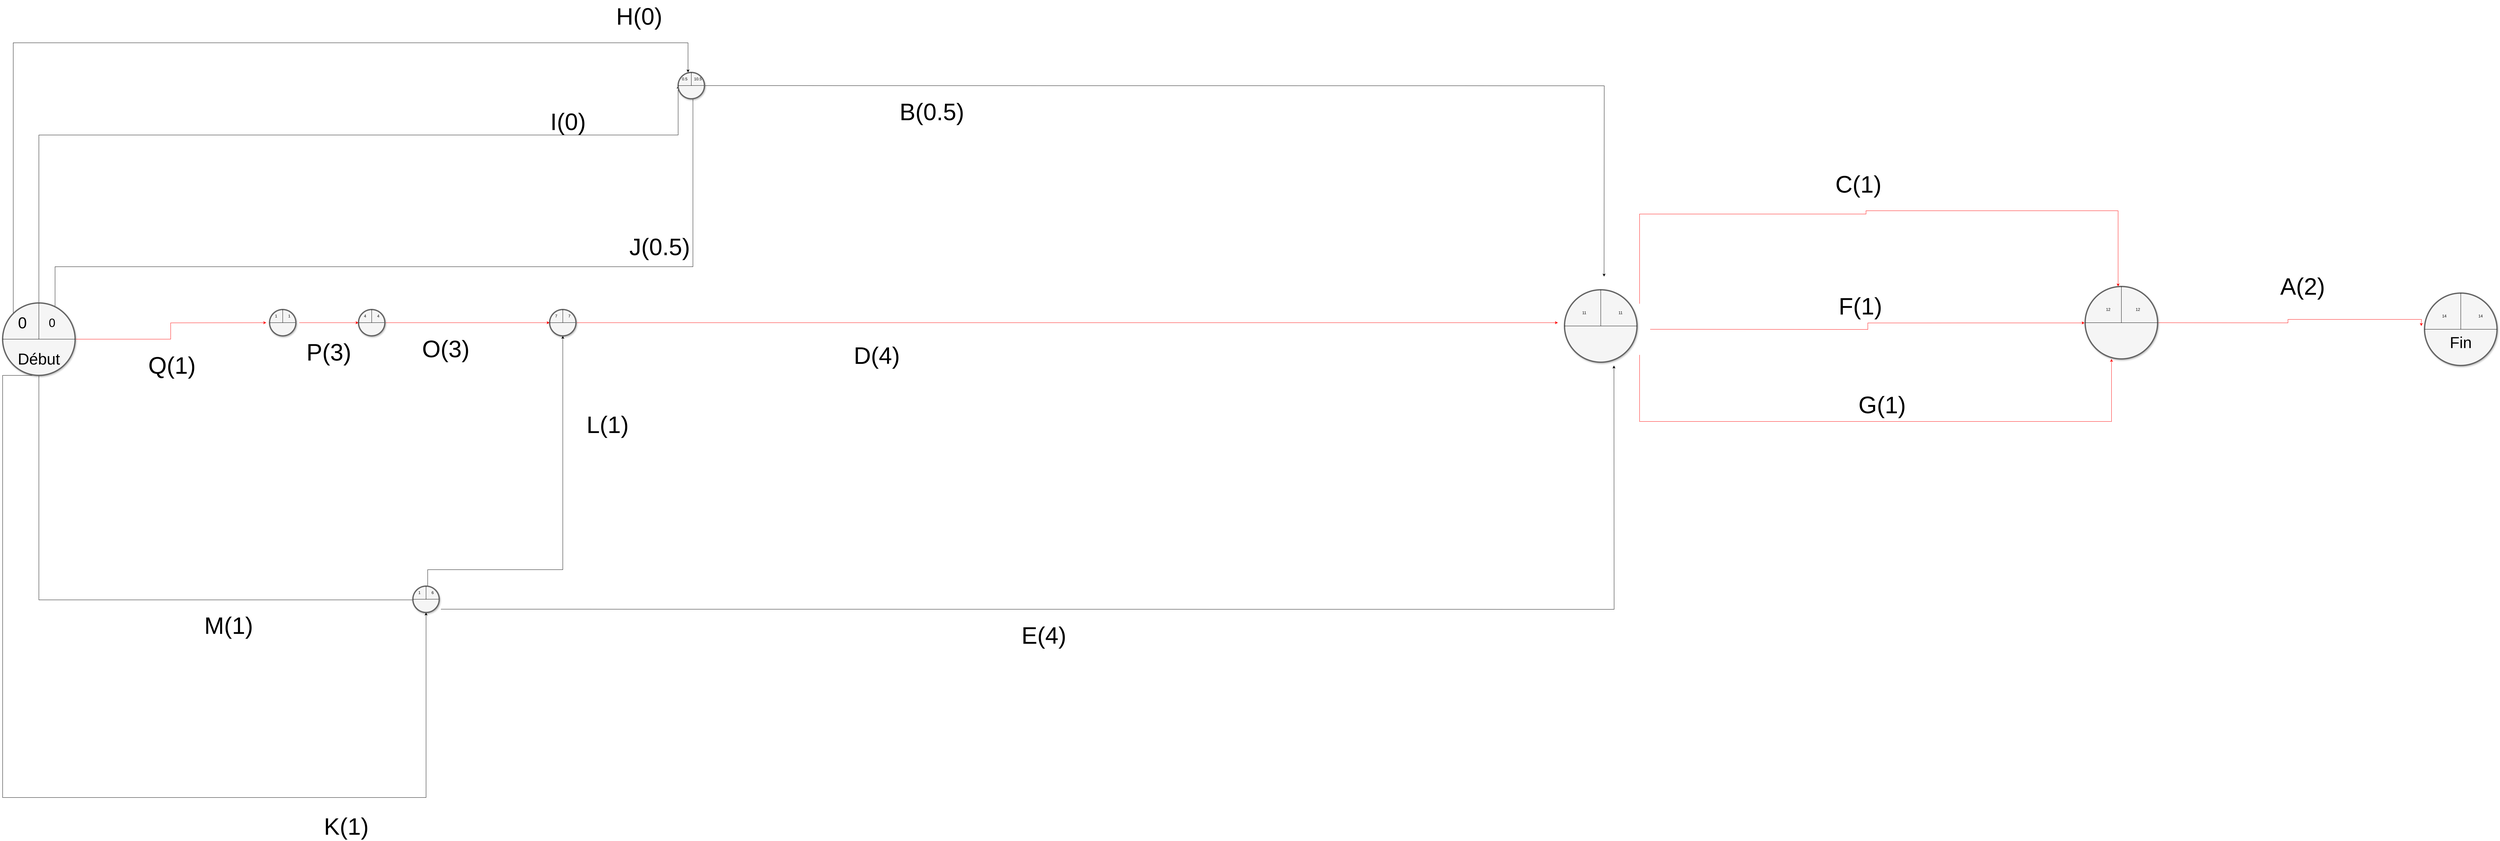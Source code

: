 <mxfile version="14.1.2" type="github">
  <diagram name="Page-1" id="ff44883e-f642-bcb2-894b-16b3d25a3f0b">
    <mxGraphModel dx="19845" dy="9714" grid="1" gridSize="10" guides="1" tooltips="1" connect="1" arrows="1" fold="1" page="1" pageScale="1.5" pageWidth="1169" pageHeight="826" background="#ffffff" math="0" shadow="0">
      <root>
        <mxCell id="0" style=";html=1;" />
        <mxCell id="1" style=";html=1;" parent="0" />
        <mxCell id="fDdPahN6LcoKJZE56jx9-70" style="edgeStyle=orthogonalEdgeStyle;rounded=0;orthogonalLoop=1;jettySize=auto;html=1;exitX=1;exitY=0.5;exitDx=0;exitDy=0;entryX=-0.007;entryY=0.503;entryDx=0;entryDy=0;entryPerimeter=0;strokeColor=#FF0000;" edge="1" parent="1" target="fDdPahN6LcoKJZE56jx9-128">
          <mxGeometry relative="1" as="geometry">
            <mxPoint x="2600" y="420.0" as="sourcePoint" />
            <mxPoint x="3900" y="424" as="targetPoint" />
          </mxGeometry>
        </mxCell>
        <mxCell id="fDdPahN6LcoKJZE56jx9-73" style="edgeStyle=orthogonalEdgeStyle;rounded=0;orthogonalLoop=1;jettySize=auto;html=1;exitX=1;exitY=1;exitDx=0;exitDy=0;entryX=0.409;entryY=1;entryDx=0;entryDy=0;entryPerimeter=0;strokeColor=#FF0000;" edge="1" parent="1">
          <mxGeometry relative="1" as="geometry">
            <mxPoint x="2567.782" y="497.782" as="sourcePoint" />
            <mxPoint x="3999.98" y="510" as="targetPoint" />
            <Array as="points">
              <mxPoint x="2568" y="700" />
              <mxPoint x="4000" y="700" />
            </Array>
          </mxGeometry>
        </mxCell>
        <mxCell id="fDdPahN6LcoKJZE56jx9-74" style="edgeStyle=orthogonalEdgeStyle;rounded=0;orthogonalLoop=1;jettySize=auto;html=1;exitX=1;exitY=0;exitDx=0;exitDy=0;entryX=0.5;entryY=0;entryDx=0;entryDy=0;strokeColor=#FF0000;" edge="1" parent="1">
          <mxGeometry relative="1" as="geometry">
            <mxPoint x="2567.782" y="342.218" as="sourcePoint" />
            <mxPoint x="4020" y="290.0" as="targetPoint" />
            <Array as="points">
              <mxPoint x="2568" y="70" />
              <mxPoint x="3255" y="70" />
              <mxPoint x="3255" y="60" />
              <mxPoint x="4020" y="60" />
            </Array>
          </mxGeometry>
        </mxCell>
        <object label="" id="bCoGWlUz9lbHnmUnVM0s-93">
          <mxCell style="edgeStyle=orthogonalEdgeStyle;rounded=0;orthogonalLoop=1;jettySize=auto;html=1;exitX=1;exitY=0.5;exitDx=0;exitDy=0;" parent="1" edge="1">
            <mxGeometry relative="1" as="geometry">
              <mxPoint x="2460" y="260" as="targetPoint" />
              <mxPoint x="-270" y="-320" as="sourcePoint" />
            </mxGeometry>
          </mxCell>
        </object>
        <mxCell id="bCoGWlUz9lbHnmUnVM0s-97" style="edgeStyle=orthogonalEdgeStyle;rounded=0;orthogonalLoop=1;jettySize=auto;html=1;exitX=1;exitY=0.5;exitDx=0;exitDy=0;entryX=0.5;entryY=1;entryDx=0;entryDy=0;" parent="1" edge="1">
          <mxGeometry relative="1" as="geometry">
            <mxPoint x="2490" y="530" as="targetPoint" />
            <mxPoint x="-1070.0" y="1270" as="sourcePoint" />
          </mxGeometry>
        </mxCell>
        <mxCell id="bCoGWlUz9lbHnmUnVM0s-102" style="edgeStyle=orthogonalEdgeStyle;rounded=0;orthogonalLoop=1;jettySize=auto;html=1;entryX=0.5;entryY=0;entryDx=0;entryDy=0;exitX=0;exitY=0;exitDx=0;exitDy=0;" parent="1" source="fDdPahN6LcoKJZE56jx9-37" edge="1">
          <mxGeometry relative="1" as="geometry">
            <mxPoint x="-2380" y="-390" as="sourcePoint" />
            <mxPoint x="-320" y="-360" as="targetPoint" />
            <Array as="points">
              <mxPoint x="-2368" y="-450" />
              <mxPoint x="-320" y="-450" />
            </Array>
          </mxGeometry>
        </mxCell>
        <mxCell id="bCoGWlUz9lbHnmUnVM0s-103" style="edgeStyle=orthogonalEdgeStyle;rounded=0;orthogonalLoop=1;jettySize=auto;html=1;entryX=0;entryY=0.5;entryDx=0;entryDy=0;exitX=0.5;exitY=0;exitDx=0;exitDy=0;" parent="1" source="fDdPahN6LcoKJZE56jx9-37" edge="1">
          <mxGeometry relative="1" as="geometry">
            <mxPoint x="-2370" y="-320" as="sourcePoint" />
            <mxPoint x="-350" y="-320" as="targetPoint" />
            <Array as="points">
              <mxPoint x="-2290" y="-170" />
              <mxPoint x="-350" y="-170" />
            </Array>
          </mxGeometry>
        </mxCell>
        <mxCell id="bCoGWlUz9lbHnmUnVM0s-104" style="edgeStyle=orthogonalEdgeStyle;rounded=0;orthogonalLoop=1;jettySize=auto;html=1;exitX=0.723;exitY=0.095;exitDx=0;exitDy=0;entryX=0.5;entryY=1;entryDx=0;entryDy=0;exitPerimeter=0;" parent="1" source="fDdPahN6LcoKJZE56jx9-37" edge="1">
          <mxGeometry relative="1" as="geometry">
            <mxPoint x="-595.07" y="-190" as="sourcePoint" />
            <mxPoint x="-305.07" y="-290" as="targetPoint" />
            <Array as="points">
              <mxPoint x="-2241" y="230" />
              <mxPoint x="-305" y="230" />
            </Array>
          </mxGeometry>
        </mxCell>
        <mxCell id="bCoGWlUz9lbHnmUnVM0s-114" style="edgeStyle=orthogonalEdgeStyle;rounded=0;orthogonalLoop=1;jettySize=auto;html=1;exitX=1;exitY=0.5;exitDx=0;exitDy=0;strokeColor=#FF0000;" parent="1" edge="1">
          <mxGeometry relative="1" as="geometry">
            <mxPoint x="2320" y="400" as="targetPoint" />
            <mxPoint x="-660" y="400.0" as="sourcePoint" />
          </mxGeometry>
        </mxCell>
        <mxCell id="bCoGWlUz9lbHnmUnVM0s-117" style="edgeStyle=orthogonalEdgeStyle;rounded=0;orthogonalLoop=1;jettySize=auto;html=1;exitX=1;exitY=0.5;exitDx=0;exitDy=0;entryX=0;entryY=0.5;entryDx=0;entryDy=0;strokeColor=#FF0000;" parent="1" edge="1">
          <mxGeometry relative="1" as="geometry">
            <mxPoint x="-1500" y="400.0" as="sourcePoint" />
            <mxPoint x="-1320" y="400.0" as="targetPoint" />
          </mxGeometry>
        </mxCell>
        <mxCell id="bCoGWlUz9lbHnmUnVM0s-120" style="edgeStyle=orthogonalEdgeStyle;rounded=0;orthogonalLoop=1;jettySize=auto;html=1;exitX=1;exitY=0.5;exitDx=0;exitDy=0;entryX=0;entryY=0.5;entryDx=0;entryDy=0;strokeColor=#FF0000;" parent="1" source="fDdPahN6LcoKJZE56jx9-111" edge="1">
          <mxGeometry relative="1" as="geometry">
            <mxPoint x="-980.0" y="400.0" as="sourcePoint" />
            <mxPoint x="-740" y="400.0" as="targetPoint" />
          </mxGeometry>
        </mxCell>
        <mxCell id="bCoGWlUz9lbHnmUnVM0s-116" style="edgeStyle=orthogonalEdgeStyle;rounded=0;orthogonalLoop=1;jettySize=auto;html=1;exitX=0.5;exitY=0;exitDx=0;exitDy=0;entryX=0.5;entryY=1;entryDx=0;entryDy=0;" parent="1" edge="1">
          <mxGeometry relative="1" as="geometry">
            <mxPoint x="-1110" y="1230" as="sourcePoint" />
            <mxPoint x="-700" y="440.0" as="targetPoint" />
            <Array as="points">
              <mxPoint x="-1110" y="1150" />
              <mxPoint x="-700" y="1150" />
            </Array>
          </mxGeometry>
        </mxCell>
        <mxCell id="fDdPahN6LcoKJZE56jx9-76" style="edgeStyle=orthogonalEdgeStyle;rounded=0;orthogonalLoop=1;jettySize=auto;html=1;exitX=1;exitY=0.5;exitDx=0;exitDy=0;strokeColor=#FF0000;" edge="1" parent="1">
          <mxGeometry relative="1" as="geometry">
            <mxPoint x="4130.0" y="400.0" as="sourcePoint" />
            <mxPoint x="4940" y="410" as="targetPoint" />
          </mxGeometry>
        </mxCell>
        <mxCell id="fDdPahN6LcoKJZE56jx9-3" value="&lt;font style=&quot;font-size: 48px&quot;&gt;&lt;br&gt;&lt;/font&gt;" style="text;html=1;strokeColor=none;fillColor=none;align=center;verticalAlign=middle;whiteSpace=wrap;rounded=0;" vertex="1" parent="1">
          <mxGeometry x="-330" y="470" width="410" height="20" as="geometry" />
        </mxCell>
        <mxCell id="fDdPahN6LcoKJZE56jx9-12" value="&lt;font style=&quot;font-size: 72px&quot;&gt;A(2)&lt;/font&gt;" style="text;html=1;strokeColor=none;fillColor=none;align=center;verticalAlign=middle;whiteSpace=wrap;rounded=0;" vertex="1" parent="1">
          <mxGeometry x="4560" y="280" width="40" height="20" as="geometry" />
        </mxCell>
        <mxCell id="fDdPahN6LcoKJZE56jx9-13" value="&lt;font style=&quot;font-size: 72px&quot;&gt;D(4)&lt;/font&gt;" style="text;whiteSpace=wrap;html=1;" vertex="1" parent="1">
          <mxGeometry x="181" y="450" width="90" height="40" as="geometry" />
        </mxCell>
        <mxCell id="fDdPahN6LcoKJZE56jx9-15" value="&lt;font style=&quot;font-size: 72px&quot;&gt;E(4)&lt;/font&gt;" style="text;whiteSpace=wrap;html=1;" vertex="1" parent="1">
          <mxGeometry x="690" y="1300" width="90" height="40" as="geometry" />
        </mxCell>
        <mxCell id="fDdPahN6LcoKJZE56jx9-19" value="&lt;font style=&quot;font-size: 72px&quot;&gt;K(1)&lt;/font&gt;" style="text;whiteSpace=wrap;html=1;" vertex="1" parent="1">
          <mxGeometry x="-1427" y="1880" width="90" height="40" as="geometry" />
        </mxCell>
        <mxCell id="fDdPahN6LcoKJZE56jx9-20" value="&lt;font style=&quot;font-size: 72px&quot;&gt;M(1)&lt;/font&gt;" style="text;whiteSpace=wrap;html=1;" vertex="1" parent="1">
          <mxGeometry x="-1790" y="1270" width="90" height="40" as="geometry" />
        </mxCell>
        <mxCell id="fDdPahN6LcoKJZE56jx9-23" value="&lt;font style=&quot;font-size: 72px&quot;&gt;O(3)&lt;/font&gt;" style="text;html=1;strokeColor=none;fillColor=none;align=center;verticalAlign=middle;whiteSpace=wrap;rounded=0;" vertex="1" parent="1">
          <mxGeometry x="-1075" y="470" width="40" height="20" as="geometry" />
        </mxCell>
        <mxCell id="fDdPahN6LcoKJZE56jx9-24" value="&lt;font style=&quot;font-size: 72px&quot;&gt;P(3)&lt;/font&gt;" style="text;whiteSpace=wrap;html=1;" vertex="1" parent="1">
          <mxGeometry x="-1480" y="440" width="90" height="40" as="geometry" />
        </mxCell>
        <mxCell id="fDdPahN6LcoKJZE56jx9-25" value="&lt;font style=&quot;font-size: 72px&quot;&gt;Q(1)&lt;/font&gt;" style="text;whiteSpace=wrap;html=1;" vertex="1" parent="1">
          <mxGeometry x="-1960" y="480" width="120" height="50" as="geometry" />
        </mxCell>
        <mxCell id="fDdPahN6LcoKJZE56jx9-26" value="&lt;font style=&quot;font-size: 72px&quot;&gt;L(1)&lt;/font&gt;" style="text;whiteSpace=wrap;html=1;" vertex="1" parent="1">
          <mxGeometry x="-630" y="660" width="90" height="40" as="geometry" />
        </mxCell>
        <mxCell id="fDdPahN6LcoKJZE56jx9-30" value="&lt;font style=&quot;font-size: 72px&quot;&gt;B(0.5)&lt;/font&gt;" style="text;whiteSpace=wrap;html=1;" vertex="1" parent="1">
          <mxGeometry x="320" y="-290" width="90" height="40" as="geometry" />
        </mxCell>
        <mxCell id="fDdPahN6LcoKJZE56jx9-31" value="&lt;font style=&quot;font-size: 72px&quot;&gt;H(0)&lt;/font&gt;" style="text;whiteSpace=wrap;html=1;" vertex="1" parent="1">
          <mxGeometry x="-540" y="-580" width="120" height="50" as="geometry" />
        </mxCell>
        <mxCell id="fDdPahN6LcoKJZE56jx9-32" value="&lt;font style=&quot;font-size: 72px&quot;&gt;I(0)&lt;/font&gt;" style="text;whiteSpace=wrap;html=1;" vertex="1" parent="1">
          <mxGeometry x="-740" y="-260" width="120" height="50" as="geometry" />
        </mxCell>
        <mxCell id="fDdPahN6LcoKJZE56jx9-33" value="&lt;font style=&quot;font-size: 72px&quot;&gt;J(0.5)&lt;/font&gt;" style="text;whiteSpace=wrap;html=1;" vertex="1" parent="1">
          <mxGeometry x="-500" y="120" width="120" height="50" as="geometry" />
        </mxCell>
        <mxCell id="fDdPahN6LcoKJZE56jx9-52" style="edgeStyle=orthogonalEdgeStyle;rounded=0;orthogonalLoop=1;jettySize=auto;html=1;exitX=1;exitY=0.5;exitDx=0;exitDy=0;strokeColor=#FF0000;" edge="1" parent="1" source="fDdPahN6LcoKJZE56jx9-37">
          <mxGeometry relative="1" as="geometry">
            <mxPoint x="-1600" y="400" as="targetPoint" />
          </mxGeometry>
        </mxCell>
        <mxCell id="fDdPahN6LcoKJZE56jx9-54" style="edgeStyle=orthogonalEdgeStyle;rounded=0;orthogonalLoop=1;jettySize=auto;html=1;exitX=0.5;exitY=1;exitDx=0;exitDy=0;entryX=0;entryY=0;entryDx=0;entryDy=0;" edge="1" parent="1" source="fDdPahN6LcoKJZE56jx9-37">
          <mxGeometry relative="1" as="geometry">
            <mxPoint x="-1138.284" y="1241.716" as="targetPoint" />
            <Array as="points">
              <mxPoint x="-2290" y="1242" />
            </Array>
          </mxGeometry>
        </mxCell>
        <mxCell id="fDdPahN6LcoKJZE56jx9-55" style="edgeStyle=orthogonalEdgeStyle;rounded=0;orthogonalLoop=1;jettySize=auto;html=1;exitX=0.5;exitY=1;exitDx=0;exitDy=0;entryX=0.5;entryY=1;entryDx=0;entryDy=0;" edge="1" parent="1" source="fDdPahN6LcoKJZE56jx9-37" target="fDdPahN6LcoKJZE56jx9-117">
          <mxGeometry relative="1" as="geometry">
            <mxPoint x="-1079.68" y="1308.16" as="targetPoint" />
            <Array as="points">
              <mxPoint x="-2400" y="560" />
              <mxPoint x="-2400" y="1842" />
              <mxPoint x="-1115" y="1842" />
            </Array>
          </mxGeometry>
        </mxCell>
        <mxCell id="fDdPahN6LcoKJZE56jx9-37" value="" style="ellipse;whiteSpace=wrap;html=1;rounded=0;shadow=1;strokeColor=#666666;strokeWidth=4;fontSize=30;align=center;fillColor=#f5f5f5;" vertex="1" parent="1">
          <mxGeometry x="-2400" y="340" width="220" height="220" as="geometry" />
        </mxCell>
        <mxCell id="fDdPahN6LcoKJZE56jx9-40" value="" style="endArrow=none;html=1;entryX=0;entryY=0.5;entryDx=0;entryDy=0;exitX=1;exitY=0.5;exitDx=0;exitDy=0;" edge="1" parent="1" source="fDdPahN6LcoKJZE56jx9-37" target="fDdPahN6LcoKJZE56jx9-37">
          <mxGeometry width="50" height="50" relative="1" as="geometry">
            <mxPoint x="-2480" y="470" as="sourcePoint" />
            <mxPoint x="-2430" y="420" as="targetPoint" />
          </mxGeometry>
        </mxCell>
        <mxCell id="fDdPahN6LcoKJZE56jx9-41" value="" style="endArrow=none;html=1;entryX=0.5;entryY=0;entryDx=0;entryDy=0;" edge="1" parent="1" target="fDdPahN6LcoKJZE56jx9-37">
          <mxGeometry width="50" height="50" relative="1" as="geometry">
            <mxPoint x="-2290" y="450" as="sourcePoint" />
            <mxPoint x="-2510" y="410" as="targetPoint" />
          </mxGeometry>
        </mxCell>
        <mxCell id="fDdPahN6LcoKJZE56jx9-42" value="&lt;font style=&quot;font-size: 48px&quot;&gt;Début&lt;/font&gt;" style="text;html=1;strokeColor=none;fillColor=none;align=center;verticalAlign=middle;whiteSpace=wrap;rounded=0;" vertex="1" parent="1">
          <mxGeometry x="-2310" y="500" width="40" height="20" as="geometry" />
        </mxCell>
        <mxCell id="fDdPahN6LcoKJZE56jx9-59" value="&lt;font style=&quot;font-size: 72px&quot;&gt;C(1)&lt;/font&gt;" style="text;whiteSpace=wrap;html=1;" vertex="1" parent="1">
          <mxGeometry x="3160" y="-70" width="120" height="50" as="geometry" />
        </mxCell>
        <mxCell id="fDdPahN6LcoKJZE56jx9-60" value="&lt;font style=&quot;font-size: 72px&quot;&gt;F(1)&lt;/font&gt;" style="text;whiteSpace=wrap;html=1;" vertex="1" parent="1">
          <mxGeometry x="3170" y="300" width="130" height="50" as="geometry" />
        </mxCell>
        <mxCell id="fDdPahN6LcoKJZE56jx9-61" value="&lt;font style=&quot;font-size: 72px&quot;&gt;G(1)&lt;/font&gt;" style="text;whiteSpace=wrap;html=1;" vertex="1" parent="1">
          <mxGeometry x="3230" y="600" width="120" height="50" as="geometry" />
        </mxCell>
        <mxCell id="fDdPahN6LcoKJZE56jx9-75" value="" style="ellipse;whiteSpace=wrap;html=1;rounded=0;shadow=1;strokeColor=#666666;strokeWidth=4;fontSize=30;align=center;fillColor=#f5f5f5;" vertex="1" parent="1">
          <mxGeometry x="4950" y="310" width="220" height="220" as="geometry" />
        </mxCell>
        <mxCell id="fDdPahN6LcoKJZE56jx9-78" value="" style="endArrow=none;html=1;entryX=0.5;entryY=0;entryDx=0;entryDy=0;" edge="1" parent="1" target="fDdPahN6LcoKJZE56jx9-75">
          <mxGeometry width="50" height="50" relative="1" as="geometry">
            <mxPoint x="5060" y="420" as="sourcePoint" />
            <mxPoint x="3540" y="450" as="targetPoint" />
          </mxGeometry>
        </mxCell>
        <mxCell id="fDdPahN6LcoKJZE56jx9-79" value="" style="endArrow=none;html=1;entryX=1;entryY=0.5;entryDx=0;entryDy=0;exitX=0;exitY=0.5;exitDx=0;exitDy=0;" edge="1" parent="1" source="fDdPahN6LcoKJZE56jx9-75" target="fDdPahN6LcoKJZE56jx9-75">
          <mxGeometry width="50" height="50" relative="1" as="geometry">
            <mxPoint x="5030" y="450.0" as="sourcePoint" />
            <mxPoint x="5030" y="350.0" as="targetPoint" />
          </mxGeometry>
        </mxCell>
        <mxCell id="fDdPahN6LcoKJZE56jx9-80" value="&lt;font style=&quot;font-size: 48px&quot;&gt;Fin&lt;/font&gt;" style="text;html=1;strokeColor=none;fillColor=none;align=center;verticalAlign=middle;whiteSpace=wrap;rounded=0;" vertex="1" parent="1">
          <mxGeometry x="5040" y="450" width="40" height="20" as="geometry" />
        </mxCell>
        <mxCell id="fDdPahN6LcoKJZE56jx9-96" value="" style="ellipse;whiteSpace=wrap;html=1;rounded=0;shadow=1;strokeColor=#666666;strokeWidth=4;fontSize=30;align=center;fillColor=#f5f5f5;" vertex="1" parent="1">
          <mxGeometry x="-350" y="-360" width="80" height="80" as="geometry" />
        </mxCell>
        <mxCell id="fDdPahN6LcoKJZE56jx9-97" value="" style="endArrow=none;html=1;exitX=0;exitY=0.5;exitDx=0;exitDy=0;entryX=0.979;entryY=0.496;entryDx=0;entryDy=0;entryPerimeter=0;" edge="1" parent="1" source="fDdPahN6LcoKJZE56jx9-96" target="fDdPahN6LcoKJZE56jx9-96">
          <mxGeometry width="50" height="50" relative="1" as="geometry">
            <mxPoint x="-650" y="-410" as="sourcePoint" />
            <mxPoint x="-600" y="-460" as="targetPoint" />
          </mxGeometry>
        </mxCell>
        <mxCell id="fDdPahN6LcoKJZE56jx9-98" value="" style="endArrow=none;html=1;entryX=0.5;entryY=0;entryDx=0;entryDy=0;" edge="1" parent="1" target="fDdPahN6LcoKJZE56jx9-96">
          <mxGeometry width="50" height="50" relative="1" as="geometry">
            <mxPoint x="-310" y="-320" as="sourcePoint" />
            <mxPoint x="-580" y="-470" as="targetPoint" />
          </mxGeometry>
        </mxCell>
        <mxCell id="fDdPahN6LcoKJZE56jx9-108" value="" style="ellipse;whiteSpace=wrap;html=1;rounded=0;shadow=1;strokeColor=#666666;strokeWidth=4;fontSize=30;align=center;fillColor=#f5f5f5;" vertex="1" parent="1">
          <mxGeometry x="-740" y="360" width="80" height="80" as="geometry" />
        </mxCell>
        <mxCell id="fDdPahN6LcoKJZE56jx9-109" value="" style="endArrow=none;html=1;exitX=0;exitY=0.5;exitDx=0;exitDy=0;entryX=0.979;entryY=0.496;entryDx=0;entryDy=0;entryPerimeter=0;" edge="1" parent="1" source="fDdPahN6LcoKJZE56jx9-108" target="fDdPahN6LcoKJZE56jx9-108">
          <mxGeometry width="50" height="50" relative="1" as="geometry">
            <mxPoint x="-730" y="430" as="sourcePoint" />
            <mxPoint x="-680" y="380" as="targetPoint" />
          </mxGeometry>
        </mxCell>
        <mxCell id="fDdPahN6LcoKJZE56jx9-110" value="" style="endArrow=none;html=1;entryX=0.5;entryY=0;entryDx=0;entryDy=0;" edge="1" parent="1" target="fDdPahN6LcoKJZE56jx9-108">
          <mxGeometry width="50" height="50" relative="1" as="geometry">
            <mxPoint x="-700" y="400.0" as="sourcePoint" />
            <mxPoint x="-660" y="370" as="targetPoint" />
          </mxGeometry>
        </mxCell>
        <mxCell id="fDdPahN6LcoKJZE56jx9-111" value="" style="ellipse;whiteSpace=wrap;html=1;rounded=0;shadow=1;strokeColor=#666666;strokeWidth=4;fontSize=30;align=center;fillColor=#f5f5f5;" vertex="1" parent="1">
          <mxGeometry x="-1320" y="360" width="80" height="80" as="geometry" />
        </mxCell>
        <mxCell id="fDdPahN6LcoKJZE56jx9-112" value="" style="endArrow=none;html=1;exitX=0;exitY=0.5;exitDx=0;exitDy=0;entryX=0.979;entryY=0.496;entryDx=0;entryDy=0;entryPerimeter=0;" edge="1" parent="1" source="fDdPahN6LcoKJZE56jx9-111" target="fDdPahN6LcoKJZE56jx9-111">
          <mxGeometry width="50" height="50" relative="1" as="geometry">
            <mxPoint x="-1310" y="430" as="sourcePoint" />
            <mxPoint x="-1260" y="380" as="targetPoint" />
          </mxGeometry>
        </mxCell>
        <mxCell id="fDdPahN6LcoKJZE56jx9-113" value="" style="endArrow=none;html=1;entryX=0.5;entryY=0;entryDx=0;entryDy=0;" edge="1" parent="1" target="fDdPahN6LcoKJZE56jx9-111">
          <mxGeometry width="50" height="50" relative="1" as="geometry">
            <mxPoint x="-1280" y="400.0" as="sourcePoint" />
            <mxPoint x="-1240" y="370" as="targetPoint" />
          </mxGeometry>
        </mxCell>
        <mxCell id="fDdPahN6LcoKJZE56jx9-114" value="" style="ellipse;whiteSpace=wrap;html=1;rounded=0;shadow=1;strokeColor=#666666;strokeWidth=4;fontSize=30;align=center;fillColor=#f5f5f5;" vertex="1" parent="1">
          <mxGeometry x="-1590" y="360" width="80" height="80" as="geometry" />
        </mxCell>
        <mxCell id="fDdPahN6LcoKJZE56jx9-115" value="" style="endArrow=none;html=1;exitX=0;exitY=0.5;exitDx=0;exitDy=0;entryX=0.979;entryY=0.496;entryDx=0;entryDy=0;entryPerimeter=0;" edge="1" parent="1" source="fDdPahN6LcoKJZE56jx9-114" target="fDdPahN6LcoKJZE56jx9-114">
          <mxGeometry width="50" height="50" relative="1" as="geometry">
            <mxPoint x="-1580" y="430" as="sourcePoint" />
            <mxPoint x="-1530" y="380" as="targetPoint" />
          </mxGeometry>
        </mxCell>
        <mxCell id="fDdPahN6LcoKJZE56jx9-116" value="" style="endArrow=none;html=1;entryX=0.5;entryY=0;entryDx=0;entryDy=0;" edge="1" parent="1" target="fDdPahN6LcoKJZE56jx9-114">
          <mxGeometry width="50" height="50" relative="1" as="geometry">
            <mxPoint x="-1550" y="400.0" as="sourcePoint" />
            <mxPoint x="-1510" y="370" as="targetPoint" />
          </mxGeometry>
        </mxCell>
        <mxCell id="fDdPahN6LcoKJZE56jx9-117" value="" style="ellipse;whiteSpace=wrap;html=1;rounded=0;shadow=1;strokeColor=#666666;strokeWidth=4;fontSize=30;align=center;fillColor=#f5f5f5;" vertex="1" parent="1">
          <mxGeometry x="-1155" y="1200" width="80" height="80" as="geometry" />
        </mxCell>
        <mxCell id="fDdPahN6LcoKJZE56jx9-118" value="" style="endArrow=none;html=1;exitX=0;exitY=0.5;exitDx=0;exitDy=0;entryX=0.979;entryY=0.496;entryDx=0;entryDy=0;entryPerimeter=0;" edge="1" parent="1" source="fDdPahN6LcoKJZE56jx9-117" target="fDdPahN6LcoKJZE56jx9-117">
          <mxGeometry width="50" height="50" relative="1" as="geometry">
            <mxPoint x="-1145" y="1270" as="sourcePoint" />
            <mxPoint x="-1095" y="1220" as="targetPoint" />
          </mxGeometry>
        </mxCell>
        <mxCell id="fDdPahN6LcoKJZE56jx9-119" value="" style="endArrow=none;html=1;entryX=0.5;entryY=0;entryDx=0;entryDy=0;" edge="1" parent="1" target="fDdPahN6LcoKJZE56jx9-117">
          <mxGeometry width="50" height="50" relative="1" as="geometry">
            <mxPoint x="-1115" y="1240.0" as="sourcePoint" />
            <mxPoint x="-1075" y="1210" as="targetPoint" />
          </mxGeometry>
        </mxCell>
        <mxCell id="fDdPahN6LcoKJZE56jx9-124" value="" style="ellipse;whiteSpace=wrap;html=1;rounded=0;shadow=1;strokeColor=#666666;strokeWidth=4;fontSize=30;align=center;fillColor=#f5f5f5;" vertex="1" parent="1">
          <mxGeometry x="2340" y="300" width="220" height="220" as="geometry" />
        </mxCell>
        <mxCell id="fDdPahN6LcoKJZE56jx9-125" value="" style="endArrow=none;html=1;entryX=0;entryY=0.5;entryDx=0;entryDy=0;exitX=1;exitY=0.5;exitDx=0;exitDy=0;" edge="1" parent="1" source="fDdPahN6LcoKJZE56jx9-124" target="fDdPahN6LcoKJZE56jx9-124">
          <mxGeometry width="50" height="50" relative="1" as="geometry">
            <mxPoint x="2260" y="430" as="sourcePoint" />
            <mxPoint x="2310" y="380" as="targetPoint" />
          </mxGeometry>
        </mxCell>
        <mxCell id="fDdPahN6LcoKJZE56jx9-126" value="" style="endArrow=none;html=1;entryX=0.5;entryY=0;entryDx=0;entryDy=0;" edge="1" parent="1" target="fDdPahN6LcoKJZE56jx9-124">
          <mxGeometry width="50" height="50" relative="1" as="geometry">
            <mxPoint x="2450" y="410.0" as="sourcePoint" />
            <mxPoint x="2230" y="370" as="targetPoint" />
          </mxGeometry>
        </mxCell>
        <mxCell id="fDdPahN6LcoKJZE56jx9-128" value="" style="ellipse;whiteSpace=wrap;html=1;rounded=0;shadow=1;strokeColor=#666666;strokeWidth=4;fontSize=30;align=center;fillColor=#f5f5f5;" vertex="1" parent="1">
          <mxGeometry x="3920" y="290" width="220" height="220" as="geometry" />
        </mxCell>
        <mxCell id="fDdPahN6LcoKJZE56jx9-129" value="" style="endArrow=none;html=1;entryX=0;entryY=0.5;entryDx=0;entryDy=0;exitX=1;exitY=0.5;exitDx=0;exitDy=0;" edge="1" parent="1" source="fDdPahN6LcoKJZE56jx9-128" target="fDdPahN6LcoKJZE56jx9-128">
          <mxGeometry width="50" height="50" relative="1" as="geometry">
            <mxPoint x="3840" y="420" as="sourcePoint" />
            <mxPoint x="3890" y="370" as="targetPoint" />
          </mxGeometry>
        </mxCell>
        <mxCell id="fDdPahN6LcoKJZE56jx9-130" value="" style="endArrow=none;html=1;entryX=0.5;entryY=0;entryDx=0;entryDy=0;" edge="1" parent="1" target="fDdPahN6LcoKJZE56jx9-128">
          <mxGeometry width="50" height="50" relative="1" as="geometry">
            <mxPoint x="4030" y="400.0" as="sourcePoint" />
            <mxPoint x="3810" y="360" as="targetPoint" />
          </mxGeometry>
        </mxCell>
        <mxCell id="fDdPahN6LcoKJZE56jx9-133" value="&lt;font style=&quot;font-size: 48px&quot;&gt;0&lt;/font&gt;" style="text;html=1;strokeColor=none;fillColor=none;align=center;verticalAlign=middle;whiteSpace=wrap;rounded=0;" vertex="1" parent="1">
          <mxGeometry x="-2360" y="390" width="40" height="20" as="geometry" />
        </mxCell>
        <mxCell id="fDdPahN6LcoKJZE56jx9-134" value="0.5" style="text;html=1;strokeColor=none;fillColor=none;align=center;verticalAlign=middle;whiteSpace=wrap;rounded=0;" vertex="1" parent="1">
          <mxGeometry x="-350" y="-350" width="40" height="20" as="geometry" />
        </mxCell>
        <mxCell id="fDdPahN6LcoKJZE56jx9-137" value="1" style="text;html=1;strokeColor=none;fillColor=none;align=center;verticalAlign=middle;whiteSpace=wrap;rounded=0;" vertex="1" parent="1">
          <mxGeometry x="-1590" y="370" width="40" height="20" as="geometry" />
        </mxCell>
        <mxCell id="fDdPahN6LcoKJZE56jx9-138" value="4" style="text;html=1;strokeColor=none;fillColor=none;align=center;verticalAlign=middle;whiteSpace=wrap;rounded=0;" vertex="1" parent="1">
          <mxGeometry x="-1320" y="370" width="40" height="20" as="geometry" />
        </mxCell>
        <mxCell id="fDdPahN6LcoKJZE56jx9-139" value="7" style="text;html=1;strokeColor=none;fillColor=none;align=center;verticalAlign=middle;whiteSpace=wrap;rounded=0;" vertex="1" parent="1">
          <mxGeometry x="-740" y="370" width="40" height="20" as="geometry" />
        </mxCell>
        <mxCell id="fDdPahN6LcoKJZE56jx9-140" value="1" style="text;html=1;strokeColor=none;fillColor=none;align=center;verticalAlign=middle;whiteSpace=wrap;rounded=0;" vertex="1" parent="1">
          <mxGeometry x="-1155" y="1210" width="40" height="20" as="geometry" />
        </mxCell>
        <mxCell id="fDdPahN6LcoKJZE56jx9-141" value="11" style="text;html=1;strokeColor=none;fillColor=none;align=center;verticalAlign=middle;whiteSpace=wrap;rounded=0;" vertex="1" parent="1">
          <mxGeometry x="2380" y="360" width="40" height="20" as="geometry" />
        </mxCell>
        <mxCell id="fDdPahN6LcoKJZE56jx9-142" value="12" style="text;html=1;strokeColor=none;fillColor=none;align=center;verticalAlign=middle;whiteSpace=wrap;rounded=0;" vertex="1" parent="1">
          <mxGeometry x="3970" y="350" width="40" height="20" as="geometry" />
        </mxCell>
        <mxCell id="fDdPahN6LcoKJZE56jx9-143" value="14" style="text;html=1;strokeColor=none;fillColor=none;align=center;verticalAlign=middle;whiteSpace=wrap;rounded=0;" vertex="1" parent="1">
          <mxGeometry x="4990" y="370" width="40" height="20" as="geometry" />
        </mxCell>
        <mxCell id="fDdPahN6LcoKJZE56jx9-144" value="14" style="text;html=1;strokeColor=none;fillColor=none;align=center;verticalAlign=middle;whiteSpace=wrap;rounded=0;" vertex="1" parent="1">
          <mxGeometry x="5100" y="370" width="40" height="20" as="geometry" />
        </mxCell>
        <mxCell id="fDdPahN6LcoKJZE56jx9-145" value="12" style="text;html=1;strokeColor=none;fillColor=none;align=center;verticalAlign=middle;whiteSpace=wrap;rounded=0;" vertex="1" parent="1">
          <mxGeometry x="4060" y="350" width="40" height="20" as="geometry" />
        </mxCell>
        <mxCell id="fDdPahN6LcoKJZE56jx9-146" value="11" style="text;html=1;strokeColor=none;fillColor=none;align=center;verticalAlign=middle;whiteSpace=wrap;rounded=0;" vertex="1" parent="1">
          <mxGeometry x="2490" y="360" width="40" height="20" as="geometry" />
        </mxCell>
        <mxCell id="fDdPahN6LcoKJZE56jx9-149" value="10.5" style="text;html=1;strokeColor=none;fillColor=none;align=center;verticalAlign=middle;whiteSpace=wrap;rounded=0;" vertex="1" parent="1">
          <mxGeometry x="-310" y="-350" width="40" height="20" as="geometry" />
        </mxCell>
        <mxCell id="fDdPahN6LcoKJZE56jx9-152" value="7" style="text;html=1;strokeColor=none;fillColor=none;align=center;verticalAlign=middle;whiteSpace=wrap;rounded=0;" vertex="1" parent="1">
          <mxGeometry x="-700" y="370" width="40" height="20" as="geometry" />
        </mxCell>
        <mxCell id="fDdPahN6LcoKJZE56jx9-153" value="6" style="text;html=1;strokeColor=none;fillColor=none;align=center;verticalAlign=middle;whiteSpace=wrap;rounded=0;" vertex="1" parent="1">
          <mxGeometry x="-1115" y="1210" width="40" height="20" as="geometry" />
        </mxCell>
        <mxCell id="fDdPahN6LcoKJZE56jx9-156" value="4" style="text;html=1;strokeColor=none;fillColor=none;align=center;verticalAlign=middle;whiteSpace=wrap;rounded=0;" vertex="1" parent="1">
          <mxGeometry x="-1280" y="370" width="40" height="20" as="geometry" />
        </mxCell>
        <mxCell id="fDdPahN6LcoKJZE56jx9-157" value="1" style="text;html=1;strokeColor=none;fillColor=none;align=center;verticalAlign=middle;whiteSpace=wrap;rounded=0;" vertex="1" parent="1">
          <mxGeometry x="-1550" y="370" width="40" height="20" as="geometry" />
        </mxCell>
        <mxCell id="fDdPahN6LcoKJZE56jx9-158" value="&lt;font style=&quot;font-size: 36px&quot;&gt;0&lt;/font&gt;" style="text;html=1;strokeColor=none;fillColor=none;align=center;verticalAlign=middle;whiteSpace=wrap;rounded=0;" vertex="1" parent="1">
          <mxGeometry x="-2270" y="390" width="40" height="20" as="geometry" />
        </mxCell>
      </root>
    </mxGraphModel>
  </diagram>
</mxfile>
